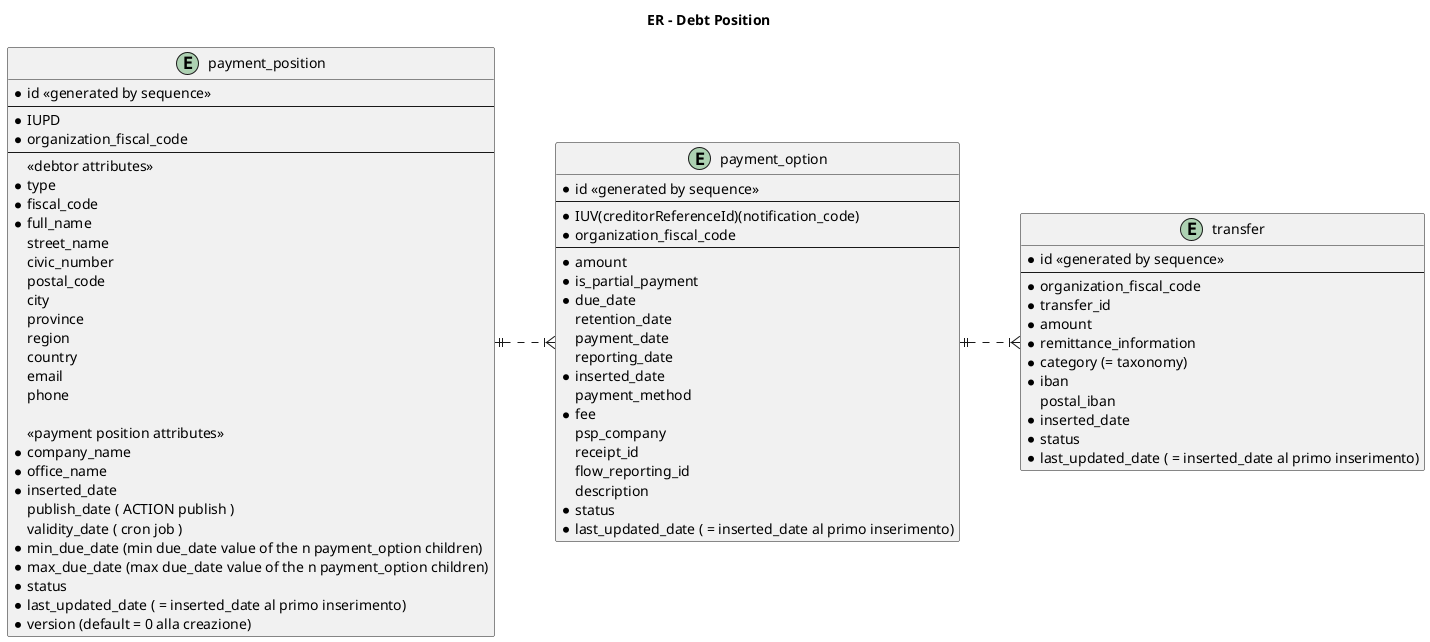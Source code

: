 @startuml ER-debtPosition
left to right direction

title ER - Debt Position


entity payment_position {
  * id <<generated by sequence>>
  --
  * IUPD
  * organization_fiscal_code
  --
  <<debtor attributes>>
  * type
  * fiscal_code
  * full_name
  street_name
  civic_number
  postal_code
  city
  province
  region
  country
  email
  phone
  
  <<payment position attributes>>
  * company_name
  * office_name
  * inserted_date 
    publish_date ( ACTION publish )
    validity_date ( cron job )
  * min_due_date (min due_date value of the n payment_option children) 
  * max_due_date (max due_date value of the n payment_option children) 
  * status 
  * last_updated_date ( = inserted_date al primo inserimento)
  * version (default = 0 alla creazione)
}


entity payment_option {
  * id <<generated by sequence>>
  --
  * IUV(creditorReferenceId)(notification_code)
  * organization_fiscal_code
  --
  * amount
  * is_partial_payment
  * due_date
    retention_date
    payment_date
    reporting_date
  * inserted_date
    payment_method
  * fee
    psp_company
    receipt_id
    flow_reporting_id
    description
  * status
  * last_updated_date ( = inserted_date al primo inserimento)
}


entity transfer {
  * id <<generated by sequence>>
  --
  * organization_fiscal_code
  * transfer_id
  * amount
  * remittance_information
  * category (= taxonomy)
  * iban
    postal_iban
  * inserted_date
  * status
  * last_updated_date ( = inserted_date al primo inserimento) 
}

payment_position ||..|{ payment_option
payment_option ||..|{ transfer
@enduml